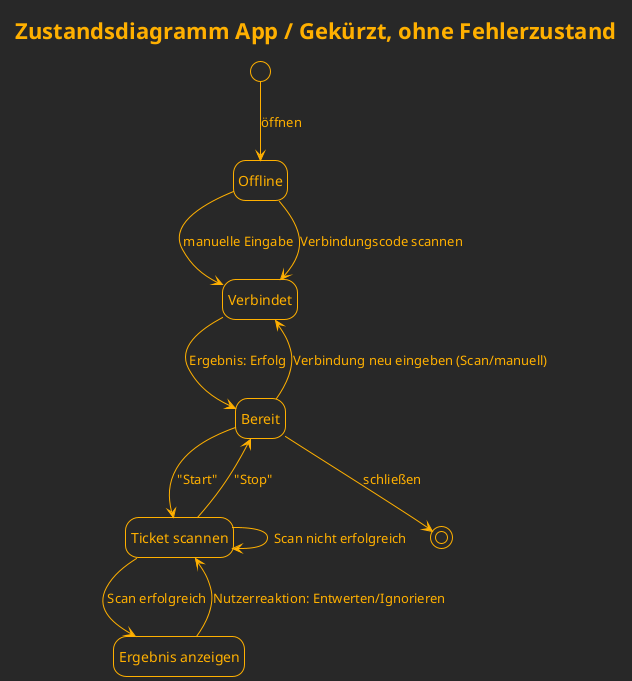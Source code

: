 @startuml Zustandsdiagramm_App

title Zustandsdiagramm App / Gekürzt, ohne Fehlerzustand
!theme crt-amber

hide empty description

state "Offline" as offline
state "Verbindet" as connecting
state "Bereit" as ready
state "Ticket scannen" as scanning
state "Ergebnis anzeigen" as result


[*] --> offline : öffnen
offline --> connecting : manuelle Eingabe
offline --> connecting : Verbindungscode scannen
connecting --> ready : Ergebnis: Erfolg
ready --> scanning : "Start"
scanning --> result : Scan erfolgreich
scanning --> scanning : Scan nicht erfolgreich
scanning --> ready : "Stop"
result --> scanning : Nutzerreaktion: Entwerten/Ignorieren
ready --> connecting : Verbindung neu eingeben (Scan/manuell)
ready --> [*] : schließen

@enduml